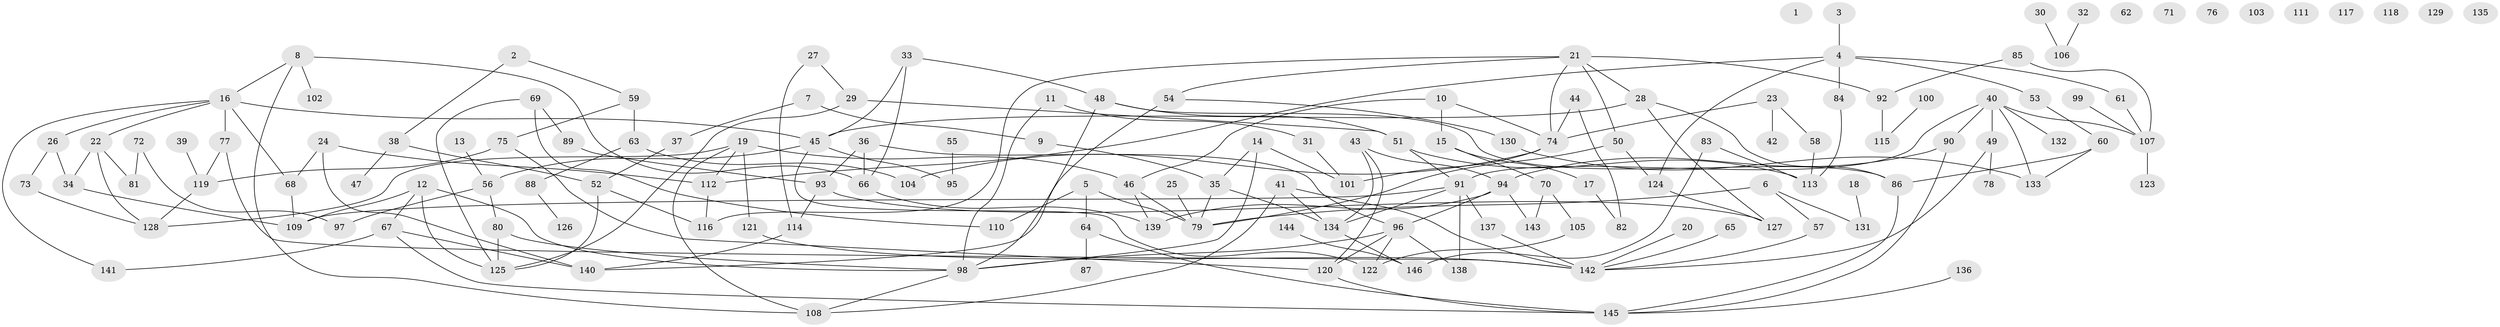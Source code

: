 // coarse degree distribution, {0: 0.0970873786407767, 3: 0.20388349514563106, 5: 0.06796116504854369, 2: 0.20388349514563106, 4: 0.10679611650485436, 7: 0.05825242718446602, 8: 0.038834951456310676, 1: 0.1650485436893204, 6: 0.04854368932038835, 9: 0.009708737864077669}
// Generated by graph-tools (version 1.1) at 2025/23/03/03/25 07:23:24]
// undirected, 146 vertices, 200 edges
graph export_dot {
graph [start="1"]
  node [color=gray90,style=filled];
  1;
  2;
  3;
  4;
  5;
  6;
  7;
  8;
  9;
  10;
  11;
  12;
  13;
  14;
  15;
  16;
  17;
  18;
  19;
  20;
  21;
  22;
  23;
  24;
  25;
  26;
  27;
  28;
  29;
  30;
  31;
  32;
  33;
  34;
  35;
  36;
  37;
  38;
  39;
  40;
  41;
  42;
  43;
  44;
  45;
  46;
  47;
  48;
  49;
  50;
  51;
  52;
  53;
  54;
  55;
  56;
  57;
  58;
  59;
  60;
  61;
  62;
  63;
  64;
  65;
  66;
  67;
  68;
  69;
  70;
  71;
  72;
  73;
  74;
  75;
  76;
  77;
  78;
  79;
  80;
  81;
  82;
  83;
  84;
  85;
  86;
  87;
  88;
  89;
  90;
  91;
  92;
  93;
  94;
  95;
  96;
  97;
  98;
  99;
  100;
  101;
  102;
  103;
  104;
  105;
  106;
  107;
  108;
  109;
  110;
  111;
  112;
  113;
  114;
  115;
  116;
  117;
  118;
  119;
  120;
  121;
  122;
  123;
  124;
  125;
  126;
  127;
  128;
  129;
  130;
  131;
  132;
  133;
  134;
  135;
  136;
  137;
  138;
  139;
  140;
  141;
  142;
  143;
  144;
  145;
  146;
  2 -- 38;
  2 -- 59;
  3 -- 4;
  4 -- 53;
  4 -- 61;
  4 -- 84;
  4 -- 112;
  4 -- 124;
  5 -- 64;
  5 -- 79;
  5 -- 110;
  6 -- 57;
  6 -- 79;
  6 -- 131;
  7 -- 9;
  7 -- 37;
  8 -- 16;
  8 -- 66;
  8 -- 102;
  8 -- 108;
  9 -- 35;
  10 -- 15;
  10 -- 46;
  10 -- 74;
  11 -- 31;
  11 -- 98;
  12 -- 67;
  12 -- 98;
  12 -- 109;
  12 -- 125;
  13 -- 56;
  14 -- 35;
  14 -- 98;
  14 -- 101;
  15 -- 17;
  15 -- 70;
  16 -- 22;
  16 -- 26;
  16 -- 45;
  16 -- 68;
  16 -- 77;
  16 -- 141;
  17 -- 82;
  18 -- 131;
  19 -- 46;
  19 -- 108;
  19 -- 112;
  19 -- 121;
  19 -- 128;
  20 -- 142;
  21 -- 28;
  21 -- 50;
  21 -- 54;
  21 -- 74;
  21 -- 92;
  21 -- 116;
  22 -- 34;
  22 -- 81;
  22 -- 128;
  23 -- 42;
  23 -- 58;
  23 -- 74;
  24 -- 68;
  24 -- 112;
  24 -- 140;
  25 -- 79;
  26 -- 34;
  26 -- 73;
  27 -- 29;
  27 -- 114;
  28 -- 45;
  28 -- 86;
  28 -- 127;
  29 -- 51;
  29 -- 125;
  30 -- 106;
  31 -- 101;
  32 -- 106;
  33 -- 45;
  33 -- 48;
  33 -- 66;
  34 -- 109;
  35 -- 79;
  35 -- 134;
  36 -- 66;
  36 -- 93;
  36 -- 96;
  37 -- 52;
  38 -- 47;
  38 -- 52;
  39 -- 119;
  40 -- 49;
  40 -- 90;
  40 -- 91;
  40 -- 107;
  40 -- 132;
  40 -- 133;
  41 -- 108;
  41 -- 134;
  41 -- 142;
  43 -- 94;
  43 -- 120;
  43 -- 134;
  44 -- 74;
  44 -- 82;
  45 -- 56;
  45 -- 95;
  45 -- 122;
  46 -- 79;
  46 -- 139;
  48 -- 51;
  48 -- 86;
  48 -- 98;
  49 -- 78;
  49 -- 142;
  50 -- 79;
  50 -- 124;
  51 -- 91;
  51 -- 113;
  52 -- 116;
  52 -- 125;
  53 -- 60;
  54 -- 130;
  54 -- 140;
  55 -- 95;
  56 -- 80;
  56 -- 97;
  57 -- 142;
  58 -- 113;
  59 -- 63;
  59 -- 75;
  60 -- 86;
  60 -- 133;
  61 -- 107;
  63 -- 88;
  63 -- 104;
  64 -- 87;
  64 -- 145;
  65 -- 142;
  66 -- 139;
  67 -- 140;
  67 -- 141;
  67 -- 145;
  68 -- 109;
  69 -- 89;
  69 -- 110;
  69 -- 125;
  70 -- 105;
  70 -- 143;
  72 -- 81;
  72 -- 97;
  73 -- 128;
  74 -- 101;
  74 -- 104;
  75 -- 119;
  75 -- 120;
  77 -- 119;
  77 -- 142;
  80 -- 98;
  80 -- 125;
  83 -- 113;
  83 -- 146;
  84 -- 113;
  85 -- 92;
  85 -- 107;
  86 -- 145;
  88 -- 126;
  89 -- 93;
  90 -- 94;
  90 -- 145;
  91 -- 109;
  91 -- 134;
  91 -- 137;
  91 -- 138;
  92 -- 115;
  93 -- 114;
  93 -- 127;
  94 -- 96;
  94 -- 139;
  94 -- 143;
  96 -- 98;
  96 -- 120;
  96 -- 122;
  96 -- 138;
  98 -- 108;
  99 -- 107;
  100 -- 115;
  105 -- 122;
  107 -- 123;
  112 -- 116;
  114 -- 140;
  119 -- 128;
  120 -- 145;
  121 -- 142;
  124 -- 127;
  130 -- 133;
  134 -- 146;
  136 -- 145;
  137 -- 142;
  144 -- 146;
}
